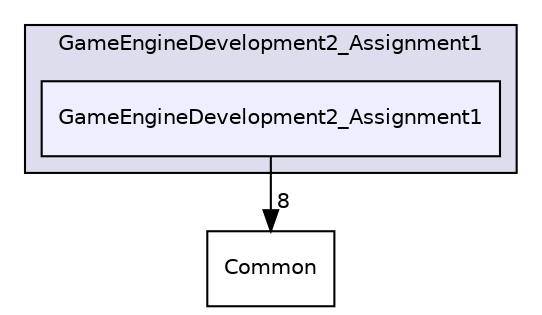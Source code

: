 digraph "GameEngineDevelopment2_Assignment1/GameEngineDevelopment2_Assignment1" {
  compound=true
  node [ fontsize="10", fontname="Helvetica"];
  edge [ labelfontsize="10", labelfontname="Helvetica"];
  subgraph clusterdir_389d8f75d1562423bdeef67eed0be6e6 {
    graph [ bgcolor="#ddddee", pencolor="black", label="GameEngineDevelopment2_Assignment1" fontname="Helvetica", fontsize="10", URL="dir_389d8f75d1562423bdeef67eed0be6e6.html"]
  dir_a584dbeadf834ef0fe2d3bcf68b6538e [shape=box, label="GameEngineDevelopment2_Assignment1", style="filled", fillcolor="#eeeeff", pencolor="black", URL="dir_a584dbeadf834ef0fe2d3bcf68b6538e.html"];
  }
  dir_4ab6b4cc6a7edbff49100e9123df213f [shape=box label="Common" URL="dir_4ab6b4cc6a7edbff49100e9123df213f.html"];
  dir_a584dbeadf834ef0fe2d3bcf68b6538e->dir_4ab6b4cc6a7edbff49100e9123df213f [headlabel="8", labeldistance=1.5 headhref="dir_000002_000000.html"];
}
